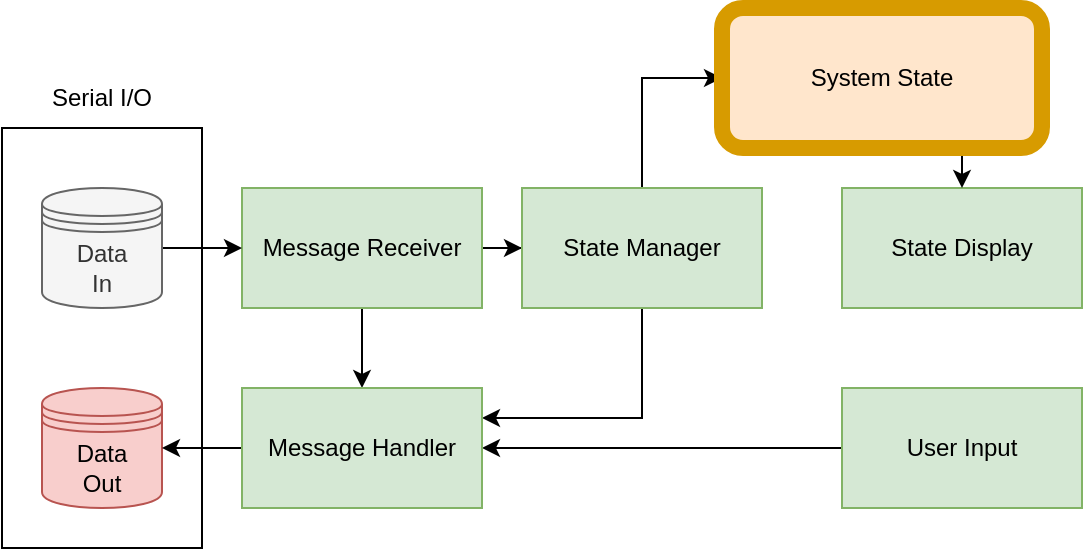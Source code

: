 <mxfile version="22.0.0" type="device">
  <diagram name="Page-1" id="8RL0StbFJul3TL8oMRlb">
    <mxGraphModel dx="1098" dy="835" grid="1" gridSize="10" guides="1" tooltips="1" connect="1" arrows="1" fold="1" page="1" pageScale="1" pageWidth="850" pageHeight="1100" math="0" shadow="0">
      <root>
        <mxCell id="0" />
        <mxCell id="1" parent="0" />
        <mxCell id="g5YhfeRQLPD29NGk40fJ-1" value="" style="rounded=0;whiteSpace=wrap;html=1;fillColor=#FFFFFF;fillStyle=auto;" parent="1" vertex="1">
          <mxGeometry x="140" y="190" width="100" height="210" as="geometry" />
        </mxCell>
        <mxCell id="Spbf_wSKs5P7LlKTghZw-44" style="edgeStyle=orthogonalEdgeStyle;rounded=0;orthogonalLoop=1;jettySize=auto;html=1;exitX=0;exitY=0.5;exitDx=0;exitDy=0;entryX=1;entryY=0.5;entryDx=0;entryDy=0;" parent="1" source="Spbf_wSKs5P7LlKTghZw-6" target="Spbf_wSKs5P7LlKTghZw-35" edge="1">
          <mxGeometry relative="1" as="geometry" />
        </mxCell>
        <mxCell id="Spbf_wSKs5P7LlKTghZw-6" value="User Input" style="rounded=0;whiteSpace=wrap;html=1;fillColor=#d5e8d4;strokeColor=#82b366;" parent="1" vertex="1">
          <mxGeometry x="560" y="320" width="120" height="60" as="geometry" />
        </mxCell>
        <mxCell id="Spbf_wSKs5P7LlKTghZw-40" style="edgeStyle=orthogonalEdgeStyle;rounded=0;orthogonalLoop=1;jettySize=auto;html=1;entryX=0;entryY=0.5;entryDx=0;entryDy=0;" parent="1" source="Spbf_wSKs5P7LlKTghZw-9" target="Spbf_wSKs5P7LlKTghZw-12" edge="1">
          <mxGeometry relative="1" as="geometry" />
        </mxCell>
        <mxCell id="Spbf_wSKs5P7LlKTghZw-45" style="edgeStyle=orthogonalEdgeStyle;rounded=0;orthogonalLoop=1;jettySize=auto;html=1;exitX=0.5;exitY=1;exitDx=0;exitDy=0;entryX=0.5;entryY=0;entryDx=0;entryDy=0;" parent="1" source="Spbf_wSKs5P7LlKTghZw-9" target="Spbf_wSKs5P7LlKTghZw-35" edge="1">
          <mxGeometry relative="1" as="geometry" />
        </mxCell>
        <mxCell id="Spbf_wSKs5P7LlKTghZw-9" value="Message Receiver" style="rounded=0;whiteSpace=wrap;html=1;fillColor=#d5e8d4;strokeColor=#82b366;" parent="1" vertex="1">
          <mxGeometry x="260" y="220" width="120" height="60" as="geometry" />
        </mxCell>
        <mxCell id="Spbf_wSKs5P7LlKTghZw-10" value="&lt;div&gt;Data&lt;/div&gt;&lt;div&gt;Out&lt;br&gt;&lt;/div&gt;" style="shape=datastore;whiteSpace=wrap;html=1;fillColor=#f8cecc;strokeColor=#b85450;" parent="1" vertex="1">
          <mxGeometry x="160" y="320" width="60" height="60" as="geometry" />
        </mxCell>
        <mxCell id="Spbf_wSKs5P7LlKTghZw-33" style="edgeStyle=orthogonalEdgeStyle;rounded=0;orthogonalLoop=1;jettySize=auto;html=1;exitX=0.5;exitY=0;exitDx=0;exitDy=0;entryX=0;entryY=0.5;entryDx=0;entryDy=0;" parent="1" source="Spbf_wSKs5P7LlKTghZw-12" target="Spbf_wSKs5P7LlKTghZw-25" edge="1">
          <mxGeometry relative="1" as="geometry" />
        </mxCell>
        <mxCell id="Spbf_wSKs5P7LlKTghZw-42" style="edgeStyle=orthogonalEdgeStyle;rounded=0;orthogonalLoop=1;jettySize=auto;html=1;entryX=1;entryY=0.25;entryDx=0;entryDy=0;" parent="1" source="Spbf_wSKs5P7LlKTghZw-12" target="Spbf_wSKs5P7LlKTghZw-35" edge="1">
          <mxGeometry relative="1" as="geometry">
            <mxPoint x="460" y="340" as="targetPoint" />
            <Array as="points">
              <mxPoint x="460" y="335" />
            </Array>
          </mxGeometry>
        </mxCell>
        <mxCell id="Spbf_wSKs5P7LlKTghZw-12" value="State Manager" style="rounded=0;whiteSpace=wrap;html=1;fillColor=#d5e8d4;strokeColor=#82b366;" parent="1" vertex="1">
          <mxGeometry x="400" y="220" width="120" height="60" as="geometry" />
        </mxCell>
        <mxCell id="Spbf_wSKs5P7LlKTghZw-39" style="edgeStyle=orthogonalEdgeStyle;rounded=0;orthogonalLoop=1;jettySize=auto;html=1;entryX=0;entryY=0.5;entryDx=0;entryDy=0;" parent="1" source="Spbf_wSKs5P7LlKTghZw-14" target="Spbf_wSKs5P7LlKTghZw-9" edge="1">
          <mxGeometry relative="1" as="geometry" />
        </mxCell>
        <mxCell id="Spbf_wSKs5P7LlKTghZw-14" value="&lt;div&gt;Data&lt;/div&gt;&lt;div&gt;In&lt;/div&gt;" style="shape=datastore;whiteSpace=wrap;html=1;fillColor=#f5f5f5;strokeColor=#666666;fontColor=#333333;" parent="1" vertex="1">
          <mxGeometry x="160" y="220" width="60" height="60" as="geometry" />
        </mxCell>
        <mxCell id="Spbf_wSKs5P7LlKTghZw-15" value="State Display" style="rounded=0;whiteSpace=wrap;html=1;fillColor=#d5e8d4;strokeColor=#82b366;" parent="1" vertex="1">
          <mxGeometry x="560" y="220" width="120" height="60" as="geometry" />
        </mxCell>
        <mxCell id="Spbf_wSKs5P7LlKTghZw-31" style="edgeStyle=orthogonalEdgeStyle;rounded=0;orthogonalLoop=1;jettySize=auto;html=1;exitX=0.75;exitY=1;exitDx=0;exitDy=0;entryX=0.5;entryY=0;entryDx=0;entryDy=0;" parent="1" source="Spbf_wSKs5P7LlKTghZw-25" target="Spbf_wSKs5P7LlKTghZw-15" edge="1">
          <mxGeometry relative="1" as="geometry" />
        </mxCell>
        <mxCell id="Spbf_wSKs5P7LlKTghZw-25" value="System State" style="rounded=1;whiteSpace=wrap;html=1;fillStyle=auto;strokeWidth=8;fillColor=#ffe6cc;strokeColor=#d79b00;" parent="1" vertex="1">
          <mxGeometry x="500" y="130" width="160" height="70" as="geometry" />
        </mxCell>
        <mxCell id="Spbf_wSKs5P7LlKTghZw-46" style="edgeStyle=orthogonalEdgeStyle;rounded=0;orthogonalLoop=1;jettySize=auto;html=1;exitX=0;exitY=0.5;exitDx=0;exitDy=0;entryX=1;entryY=0.5;entryDx=0;entryDy=0;" parent="1" source="Spbf_wSKs5P7LlKTghZw-35" target="Spbf_wSKs5P7LlKTghZw-10" edge="1">
          <mxGeometry relative="1" as="geometry" />
        </mxCell>
        <mxCell id="Spbf_wSKs5P7LlKTghZw-35" value="Message Handler" style="rounded=0;whiteSpace=wrap;html=1;fillColor=#d5e8d4;strokeColor=#82b366;" parent="1" vertex="1">
          <mxGeometry x="260" y="320" width="120" height="60" as="geometry" />
        </mxCell>
        <mxCell id="g5YhfeRQLPD29NGk40fJ-2" value="Serial I/O" style="text;strokeColor=none;fillColor=none;align=center;verticalAlign=middle;spacingLeft=4;spacingRight=4;overflow=hidden;points=[[0,0.5],[1,0.5]];portConstraint=eastwest;rotatable=0;whiteSpace=wrap;html=1;" parent="1" vertex="1">
          <mxGeometry x="150" y="160" width="80" height="30" as="geometry" />
        </mxCell>
      </root>
    </mxGraphModel>
  </diagram>
</mxfile>
